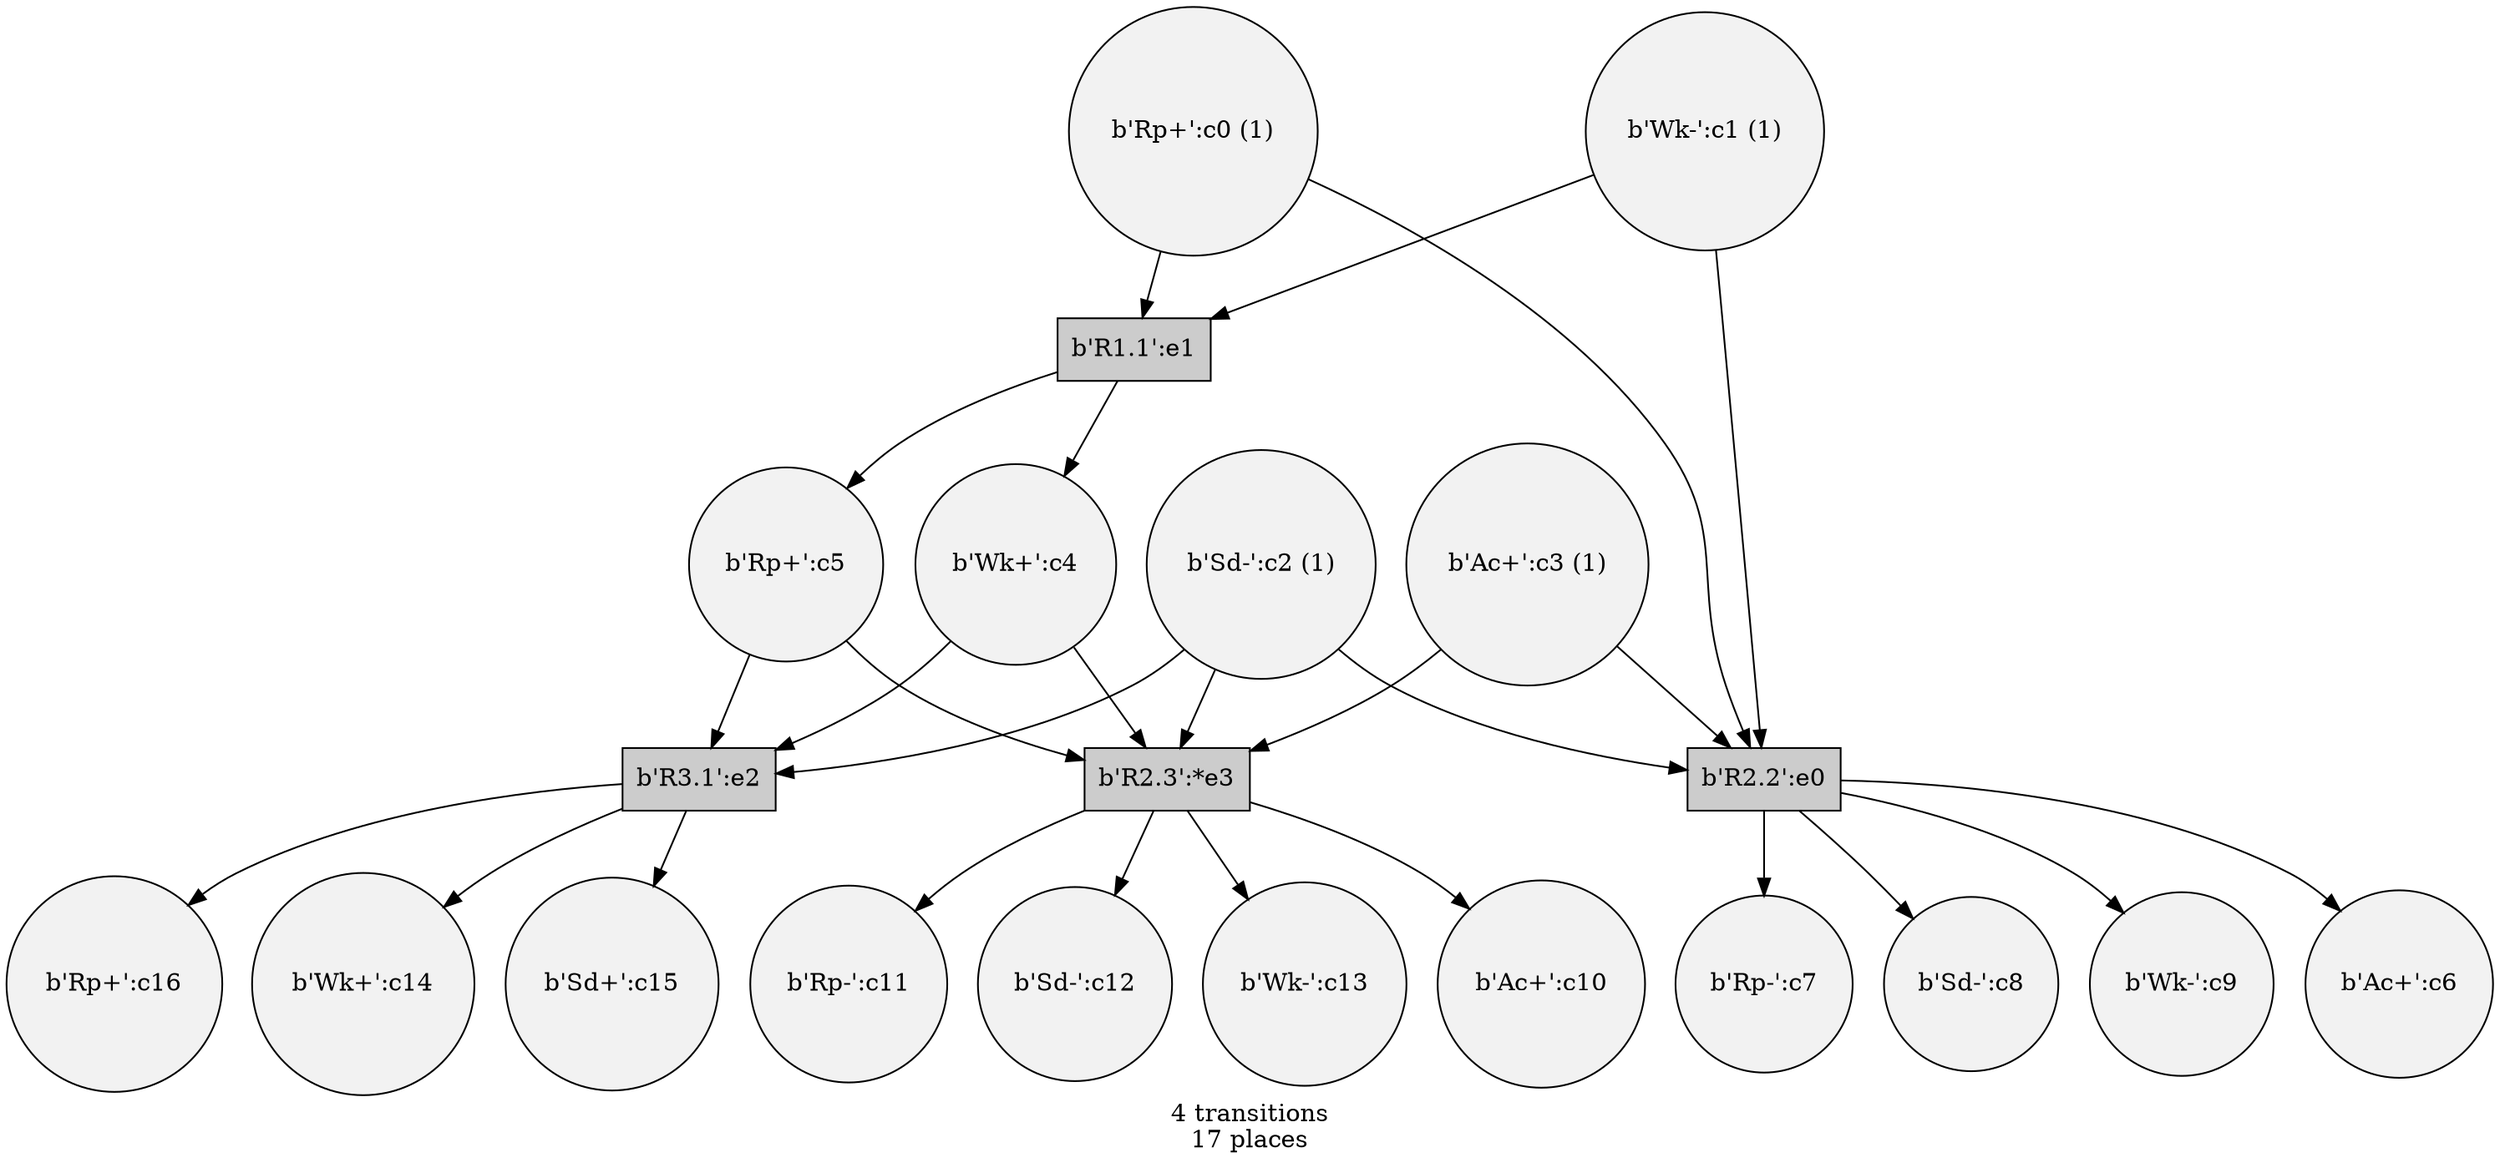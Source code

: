 digraph {
	/* transitions */
	node	[shape=box style=filled fillcolor=gray80];
	t139737586221168 [label="b'R2.2':e0"];
	t139737586223184 [label="b'R1.1':e1"];
	t139737586223616 [label="b'R3.1':e2"];
	t139737586223760 [label="b'R2.3':*e3"];

	/* places, flow and context relations */
	node	[shape=circle fillcolor=gray95];
	p139737586221504 [label="b'Rp+':c0 (1)"];
	p139737586221504 -> t139737586223184;
	p139737586221504 -> t139737586221168;

	p139737586222608 [label="b'Wk-':c1 (1)"];
	p139737586222608 -> t139737586223184;
	p139737586222608 -> t139737586221168;

	p139737586221888 [label="b'Sd-':c2 (1)"];
	p139737586221888 -> t139737586223616;
	p139737586221888 -> t139737586223760;
	p139737586221888 -> t139737586221168;

	p139737586221984 [label="b'Ac+':c3 (1)"];
	p139737586221984 -> t139737586223760;
	p139737586221984 -> t139737586221168;

	p139737586221792 [label="b'Wk+':c4"];
	t139737586223184 -> p139737586221792;
	p139737586221792 -> t139737586223616;
	p139737586221792 -> t139737586223760;

	p139737586221408 [label="b'Rp+':c5"];
	t139737586223184 -> p139737586221408;
	p139737586221408 -> t139737586223616;
	p139737586221408 -> t139737586223760;

	p139737586223472 [label="b'Ac+':c6"];
	t139737586221168 -> p139737586223472;

	p139737586225056 [label="b'Rp-':c7"];
	t139737586221168 -> p139737586225056;

	p139737586222752 [label="b'Sd-':c8"];
	t139737586221168 -> p139737586222752;

	p139737586222368 [label="b'Wk-':c9"];
	t139737586221168 -> p139737586222368;

	p139737586221936 [label="b'Ac+':c10"];
	t139737586223760 -> p139737586221936;

	p139737586223088 [label="b'Rp-':c11"];
	t139737586223760 -> p139737586223088;

	p139737586192192 [label="b'Sd-':c12"];
	t139737586223760 -> p139737586192192;

	p139737586188592 [label="b'Wk-':c13"];
	t139737586223760 -> p139737586188592;

	p139737586190656 [label="b'Wk+':c14"];
	t139737586223616 -> p139737586190656;

	p139737586188688 [label="b'Sd+':c15"];
	t139737586223616 -> p139737586188688;

	p139737586190272 [label="b'Rp+':c16"];
	t139737586223616 -> p139737586190272;

	graph [label="4 transitions\n17 places"];
}
